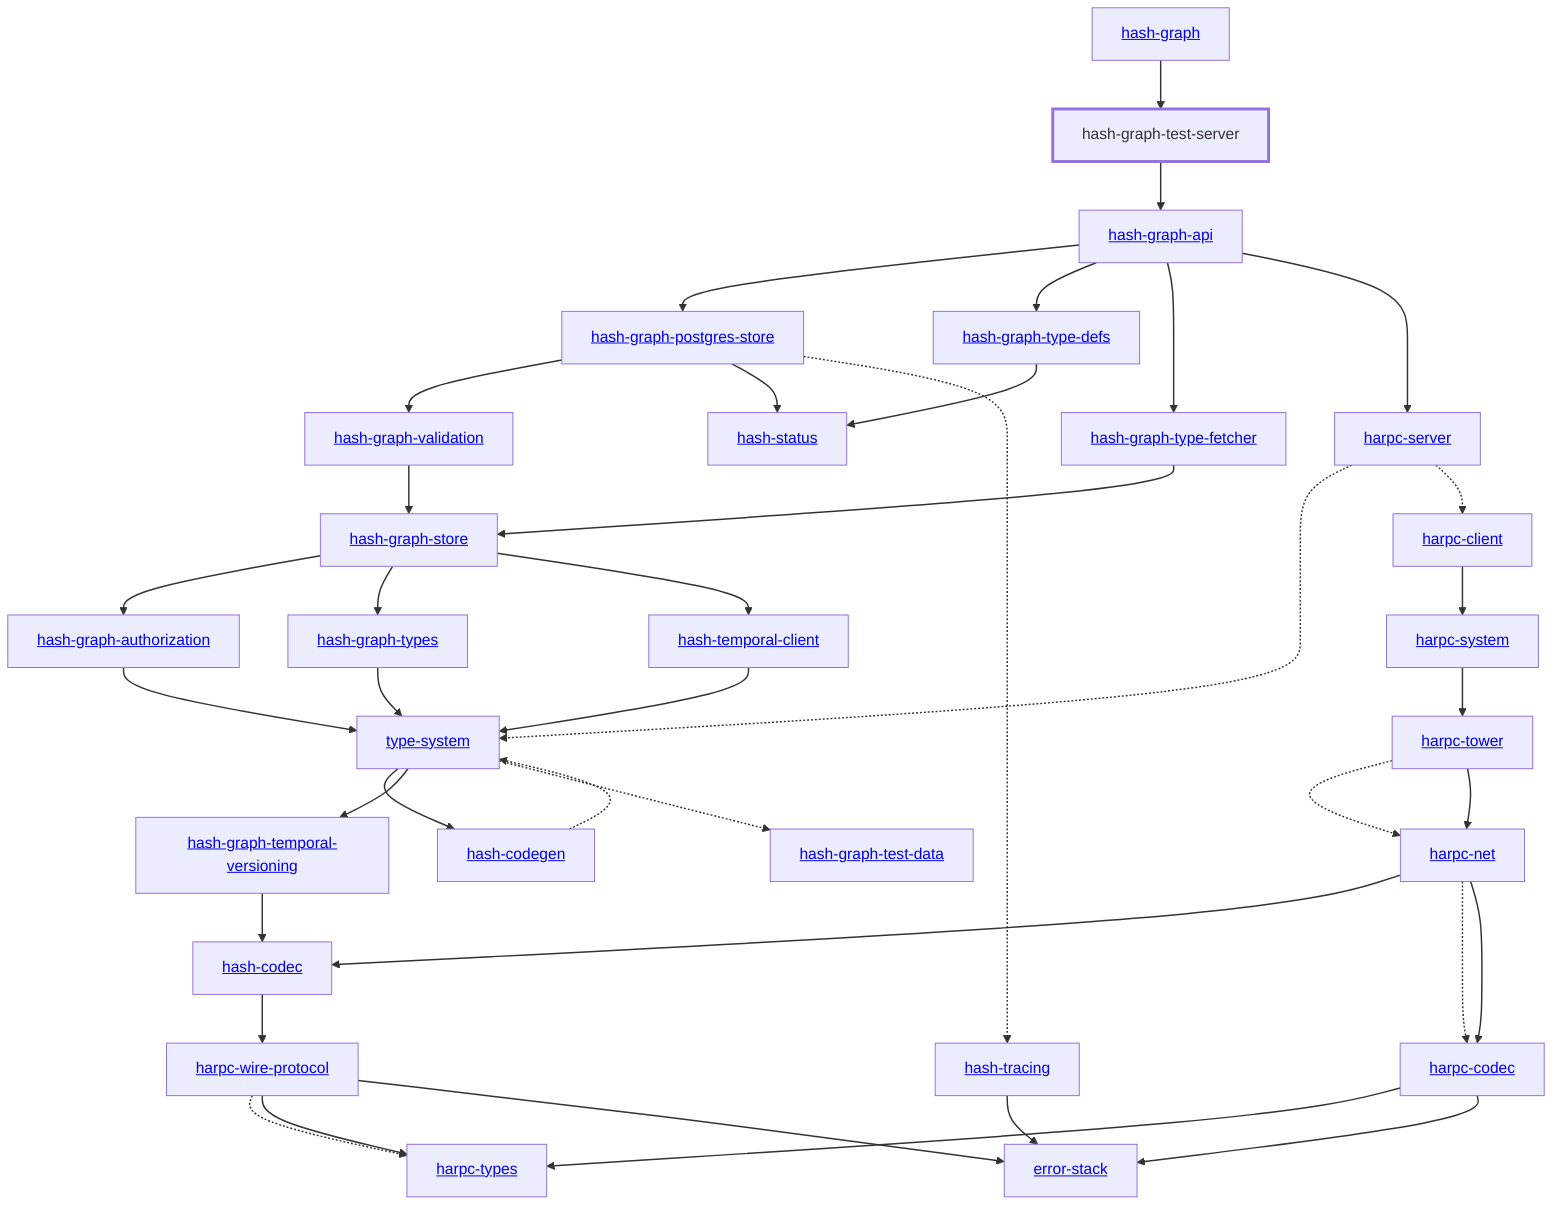 graph TD
    linkStyle default stroke-width:1.5px
    classDef default stroke-width:1px
    classDef root stroke-width:3px
    classDef dev stroke-width:1px
    classDef build stroke-width:1px
    %% Legend
    %% --> : Normal dependency
    %% -.-> : Dev dependency
    %% ---> : Build dependency
    0[<a href="../hash_graph">hash-graph</a>]
    1[<a href="../type_system">type-system</a>]
    2[<a href="../hash_codec">hash-codec</a>]
    3[<a href="../hash_codegen">hash-codegen</a>]
    4[<a href="../hash_graph_api">hash-graph-api</a>]
    5[<a href="../hash_graph_authorization">hash-graph-authorization</a>]
    6[<a href="../hash_graph_postgres_store">hash-graph-postgres-store</a>]
    7[<a href="../hash_graph_store">hash-graph-store</a>]
    8[<a href="../hash_graph_temporal_versioning">hash-graph-temporal-versioning</a>]
    9[hash-graph-test-server]
    class 9 root
    10[<a href="../hash_graph_type_defs">hash-graph-type-defs</a>]
    11[<a href="../hash_graph_type_fetcher">hash-graph-type-fetcher</a>]
    12[<a href="../hash_graph_types">hash-graph-types</a>]
    13[<a href="../hash_graph_validation">hash-graph-validation</a>]
    14[<a href="../harpc_client">harpc-client</a>]
    15[<a href="../harpc_codec">harpc-codec</a>]
    16[<a href="../harpc_net">harpc-net</a>]
    17[<a href="../harpc_server">harpc-server</a>]
    18[<a href="../harpc_system">harpc-system</a>]
    19[<a href="../harpc_tower">harpc-tower</a>]
    20[<a href="../harpc_types">harpc-types</a>]
    21[<a href="../harpc_wire_protocol">harpc-wire-protocol</a>]
    22[<a href="../hash_status">hash-status</a>]
    23[<a href="../hash_temporal_client">hash-temporal-client</a>]
    24[<a href="../hash_tracing">hash-tracing</a>]
    25[<a href="../error_stack">error-stack</a>]
    26[<a href="../hash_graph_test_data">hash-graph-test-data</a>]
    0 --> 9
    1 --> 3
    1 --> 8
    1 -.-> 26
    2 --> 21
    3 -.-> 1
    4 --> 6
    4 --> 10
    4 --> 11
    4 --> 17
    5 --> 1
    6 --> 13
    6 --> 22
    6 -.-> 24
    7 --> 5
    7 --> 12
    7 --> 23
    8 --> 2
    9 --> 4
    10 --> 22
    11 --> 7
    12 --> 1
    13 --> 7
    14 --> 18
    15 --> 20
    15 --> 25
    16 --> 2
    16 -.-> 15
    16 --> 15
    17 -.-> 1
    17 -.-> 14
    18 --> 19
    19 -.-> 16
    19 --> 16
    21 -.-> 20
    21 --> 20
    21 --> 25
    23 --> 1
    24 --> 25